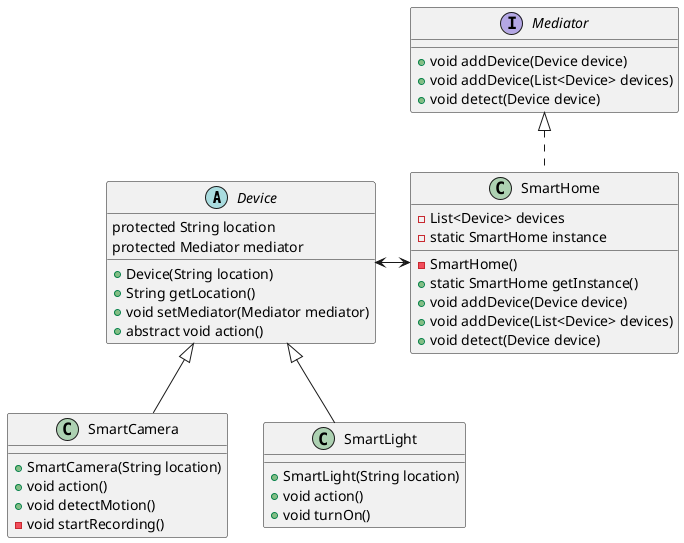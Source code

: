 @startuml
'https://plantuml.com/class-diagram


    abstract class Device {
        protected String location
        protected Mediator mediator
        +Device(String location)
        +String getLocation()
        +void setMediator(Mediator mediator)
        +abstract void action()
    }

    interface Mediator {
        +void addDevice(Device device)
        +void addDevice(List<Device> devices)
        +void detect(Device device)
    }

    class SmartCamera extends Device {
        +SmartCamera(String location)
        +void action()
        +void detectMotion()
        -void startRecording()
    }

    class SmartHome implements Mediator {
        -List<Device> devices
        -static SmartHome instance
        -SmartHome()
        +static SmartHome getInstance()
        +void addDevice(Device device)
        +void addDevice(List<Device> devices)
        +void detect(Device device)
    }

    class SmartLight extends Device {
        +SmartLight(String location)
        +void action()
        +void turnOn()
    }

    Device <-> SmartHome

@enduml

